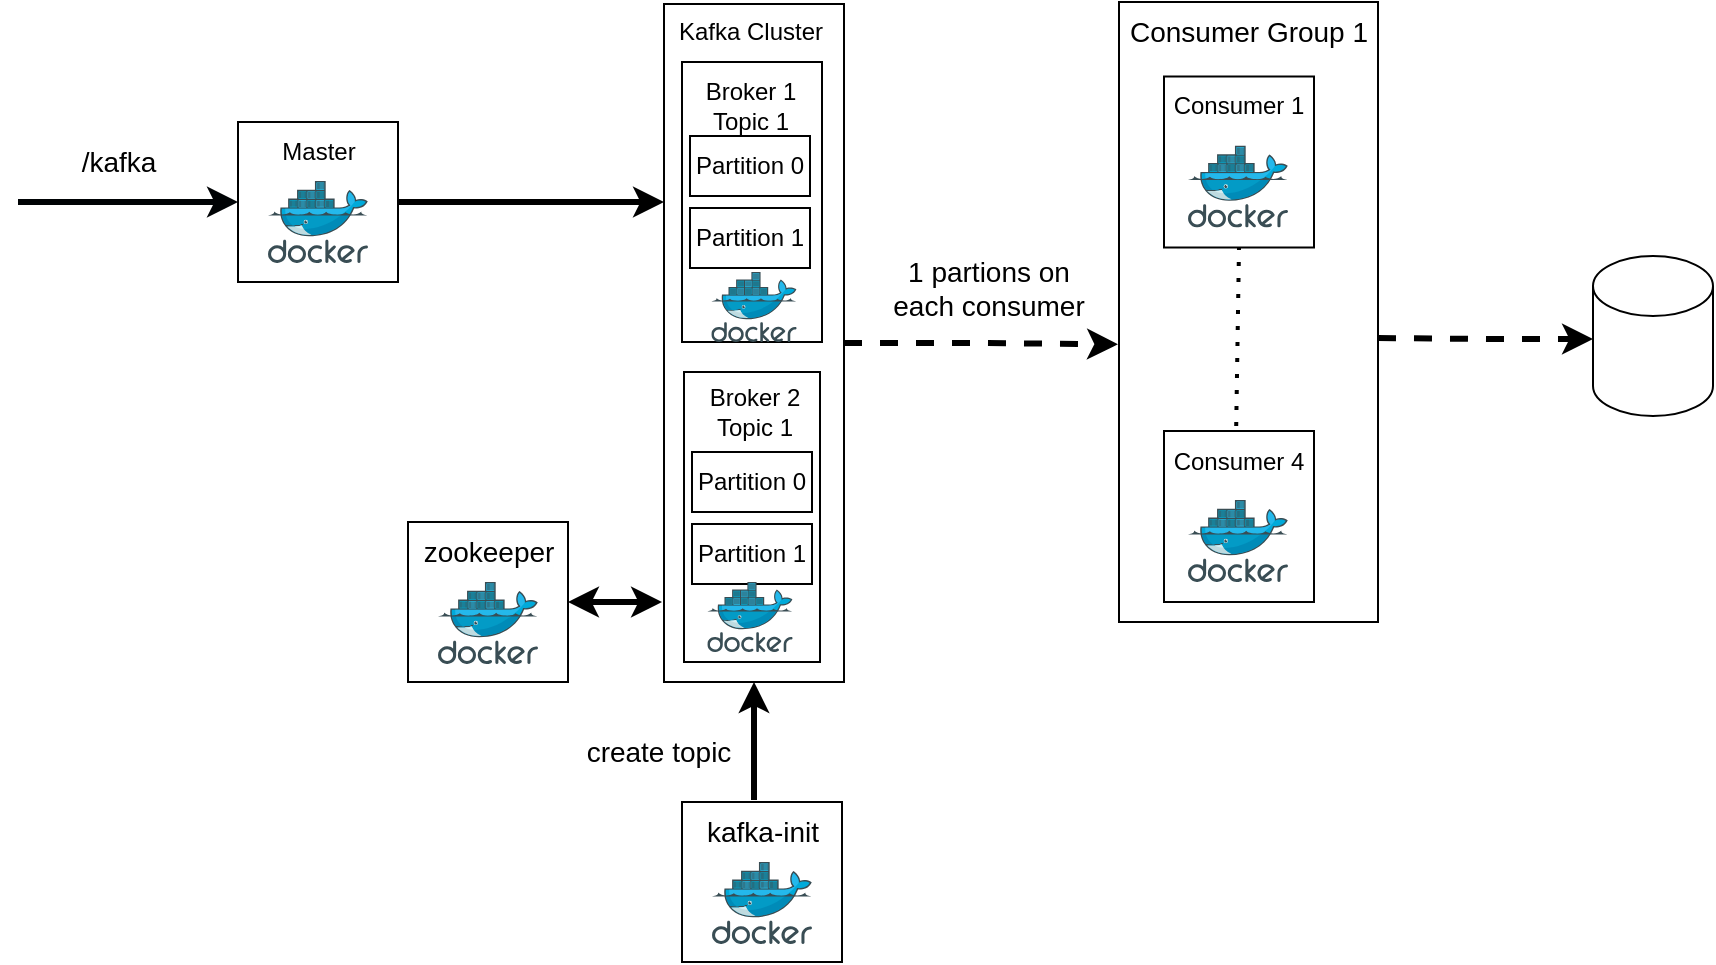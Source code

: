 <mxfile version="21.2.8" type="device">
  <diagram name="Page-1" id="FKkUJdt6P6mYZZZfsSgy">
    <mxGraphModel dx="1434" dy="774" grid="1" gridSize="10" guides="1" tooltips="1" connect="1" arrows="1" fold="1" page="1" pageScale="1" pageWidth="850" pageHeight="1100" math="0" shadow="0">
      <root>
        <mxCell id="0" />
        <mxCell id="1" parent="0" />
        <mxCell id="dgz8Fy3ZjkH41GFaiTmQ-26" style="edgeStyle=orthogonalEdgeStyle;rounded=0;orthogonalLoop=1;jettySize=auto;html=1;exitX=1;exitY=0.5;exitDx=0;exitDy=0;entryX=0;entryY=0;entryDx=0;entryDy=52.5;entryPerimeter=0;strokeWidth=3;dashed=1;" edge="1" parent="1">
          <mxGeometry relative="1" as="geometry">
            <mxPoint x="780" y="408" as="sourcePoint" />
            <mxPoint x="887.5" y="408.5" as="targetPoint" />
          </mxGeometry>
        </mxCell>
        <mxCell id="dgz8Fy3ZjkH41GFaiTmQ-6" value="" style="rounded=0;whiteSpace=wrap;html=1;" vertex="1" parent="1">
          <mxGeometry x="650.5" y="240" width="129.5" height="310" as="geometry" />
        </mxCell>
        <mxCell id="bJUq3DUy4A8ikL43-R-6-14" value="&lt;font style=&quot;font-size: 14px;&quot;&gt;Consumer Group 1&lt;/font&gt;" style="text;html=1;align=center;verticalAlign=middle;resizable=0;points=[];autosize=1;strokeColor=none;fillColor=none;" parent="1" vertex="1">
          <mxGeometry x="645.25" y="240" width="140" height="30" as="geometry" />
        </mxCell>
        <mxCell id="dgz8Fy3ZjkH41GFaiTmQ-11" style="edgeStyle=orthogonalEdgeStyle;rounded=0;orthogonalLoop=1;jettySize=auto;html=1;exitX=1;exitY=0.5;exitDx=0;exitDy=0;entryX=0;entryY=0.292;entryDx=0;entryDy=0;entryPerimeter=0;strokeWidth=3;" edge="1" parent="1" source="bJUq3DUy4A8ikL43-R-6-4" target="bJUq3DUy4A8ikL43-R-6-36">
          <mxGeometry relative="1" as="geometry" />
        </mxCell>
        <mxCell id="bJUq3DUy4A8ikL43-R-6-4" value="" style="whiteSpace=wrap;html=1;aspect=fixed;" parent="1" vertex="1">
          <mxGeometry x="210" y="300" width="80" height="80" as="geometry" />
        </mxCell>
        <mxCell id="bJUq3DUy4A8ikL43-R-6-3" value="" style="image;sketch=0;aspect=fixed;html=1;points=[];align=center;fontSize=12;image=img/lib/mscae/Docker.svg;" parent="1" vertex="1">
          <mxGeometry x="225" y="329.5" width="50" height="41" as="geometry" />
        </mxCell>
        <mxCell id="bJUq3DUy4A8ikL43-R-6-5" value="Master" style="text;html=1;align=center;verticalAlign=middle;resizable=0;points=[];autosize=1;strokeColor=none;fillColor=none;" parent="1" vertex="1">
          <mxGeometry x="220" y="300" width="60" height="30" as="geometry" />
        </mxCell>
        <mxCell id="bJUq3DUy4A8ikL43-R-6-17" value="" style="endArrow=classic;html=1;rounded=0;entryX=0;entryY=0.5;entryDx=0;entryDy=0;strokeWidth=3;fillColor=#1ba1e2;strokeColor=#000305;" parent="1" target="bJUq3DUy4A8ikL43-R-6-4" edge="1">
          <mxGeometry width="50" height="50" relative="1" as="geometry">
            <mxPoint x="100" y="340" as="sourcePoint" />
            <mxPoint x="180" y="400" as="targetPoint" />
            <Array as="points">
              <mxPoint x="160" y="340" />
            </Array>
          </mxGeometry>
        </mxCell>
        <mxCell id="bJUq3DUy4A8ikL43-R-6-20" value="&lt;font style=&quot;font-size: 14px;&quot;&gt;/kafka&lt;/font&gt;" style="text;html=1;align=center;verticalAlign=middle;resizable=0;points=[];autosize=1;strokeColor=none;fillColor=none;" parent="1" vertex="1">
          <mxGeometry x="120" y="305" width="60" height="30" as="geometry" />
        </mxCell>
        <mxCell id="dgz8Fy3ZjkH41GFaiTmQ-15" style="edgeStyle=orthogonalEdgeStyle;rounded=0;orthogonalLoop=1;jettySize=auto;html=1;exitX=0.5;exitY=1;exitDx=0;exitDy=0;entryX=0.45;entryY=-0.033;entryDx=0;entryDy=0;entryPerimeter=0;endArrow=none;endFill=0;startArrow=classic;startFill=1;strokeWidth=3;" edge="1" parent="1" source="bJUq3DUy4A8ikL43-R-6-36" target="bJUq3DUy4A8ikL43-R-6-55">
          <mxGeometry relative="1" as="geometry" />
        </mxCell>
        <mxCell id="dgz8Fy3ZjkH41GFaiTmQ-18" style="edgeStyle=orthogonalEdgeStyle;rounded=0;orthogonalLoop=1;jettySize=auto;html=1;exitX=1;exitY=0.5;exitDx=0;exitDy=0;entryX=-0.004;entryY=0.552;entryDx=0;entryDy=0;entryPerimeter=0;strokeWidth=3;dashed=1;" edge="1" parent="1" source="bJUq3DUy4A8ikL43-R-6-36" target="dgz8Fy3ZjkH41GFaiTmQ-6">
          <mxGeometry relative="1" as="geometry" />
        </mxCell>
        <mxCell id="bJUq3DUy4A8ikL43-R-6-36" value="" style="rounded=0;whiteSpace=wrap;html=1;" parent="1" vertex="1">
          <mxGeometry x="423" y="241" width="90" height="339" as="geometry" />
        </mxCell>
        <mxCell id="bJUq3DUy4A8ikL43-R-6-37" value="" style="rounded=0;whiteSpace=wrap;html=1;" parent="1" vertex="1">
          <mxGeometry x="432" y="270" width="70" height="140" as="geometry" />
        </mxCell>
        <mxCell id="bJUq3DUy4A8ikL43-R-6-38" value="Broker 1&lt;br&gt;Topic 1" style="text;html=1;align=center;verticalAlign=middle;resizable=0;points=[];autosize=1;strokeColor=none;fillColor=none;" parent="1" vertex="1">
          <mxGeometry x="431" y="272" width="70" height="40" as="geometry" />
        </mxCell>
        <mxCell id="bJUq3DUy4A8ikL43-R-6-39" value="" style="rounded=0;whiteSpace=wrap;html=1;" parent="1" vertex="1">
          <mxGeometry x="673" y="277.25" width="75" height="85.5" as="geometry" />
        </mxCell>
        <mxCell id="bJUq3DUy4A8ikL43-R-6-40" value="Partition 0" style="rounded=0;whiteSpace=wrap;html=1;" parent="1" vertex="1">
          <mxGeometry x="436" y="307" width="60" height="30" as="geometry" />
        </mxCell>
        <mxCell id="bJUq3DUy4A8ikL43-R-6-41" value="Kafka Cluster" style="text;html=1;align=center;verticalAlign=middle;resizable=0;points=[];autosize=1;strokeColor=none;fillColor=none;" parent="1" vertex="1">
          <mxGeometry x="416" y="240" width="100" height="30" as="geometry" />
        </mxCell>
        <mxCell id="dgz8Fy3ZjkH41GFaiTmQ-14" style="edgeStyle=orthogonalEdgeStyle;rounded=0;orthogonalLoop=1;jettySize=auto;html=1;exitX=1;exitY=0.5;exitDx=0;exitDy=0;entryX=-0.011;entryY=0.882;entryDx=0;entryDy=0;entryPerimeter=0;strokeWidth=3;startArrow=classic;startFill=1;" edge="1" parent="1" source="bJUq3DUy4A8ikL43-R-6-49" target="bJUq3DUy4A8ikL43-R-6-36">
          <mxGeometry relative="1" as="geometry" />
        </mxCell>
        <mxCell id="bJUq3DUy4A8ikL43-R-6-49" value="" style="whiteSpace=wrap;html=1;aspect=fixed;" parent="1" vertex="1">
          <mxGeometry x="295" y="500" width="80" height="80" as="geometry" />
        </mxCell>
        <mxCell id="bJUq3DUy4A8ikL43-R-6-50" value="&lt;font style=&quot;font-size: 14px;&quot;&gt;zookeeper&lt;/font&gt;" style="text;html=1;align=center;verticalAlign=middle;resizable=0;points=[];autosize=1;strokeColor=none;fillColor=none;" parent="1" vertex="1">
          <mxGeometry x="290" y="500" width="90" height="30" as="geometry" />
        </mxCell>
        <mxCell id="bJUq3DUy4A8ikL43-R-6-51" value="" style="image;sketch=0;aspect=fixed;html=1;points=[];align=center;fontSize=12;image=img/lib/mscae/Docker.svg;" parent="1" vertex="1">
          <mxGeometry x="310" y="530" width="50" height="41" as="geometry" />
        </mxCell>
        <mxCell id="bJUq3DUy4A8ikL43-R-6-53" value="" style="whiteSpace=wrap;html=1;aspect=fixed;" parent="1" vertex="1">
          <mxGeometry x="432" y="640" width="80" height="80" as="geometry" />
        </mxCell>
        <mxCell id="bJUq3DUy4A8ikL43-R-6-54" value="" style="image;sketch=0;aspect=fixed;html=1;points=[];align=center;fontSize=12;image=img/lib/mscae/Docker.svg;" parent="1" vertex="1">
          <mxGeometry x="447" y="670" width="50" height="41" as="geometry" />
        </mxCell>
        <mxCell id="bJUq3DUy4A8ikL43-R-6-55" value="&lt;font style=&quot;font-size: 14px;&quot;&gt;kafka-init&lt;/font&gt;" style="text;html=1;align=center;verticalAlign=middle;resizable=0;points=[];autosize=1;strokeColor=none;fillColor=none;" parent="1" vertex="1">
          <mxGeometry x="432" y="640" width="80" height="30" as="geometry" />
        </mxCell>
        <mxCell id="bJUq3DUy4A8ikL43-R-6-57" value="&lt;font style=&quot;font-size: 14px;&quot;&gt;create topic&lt;/font&gt;" style="text;html=1;align=center;verticalAlign=middle;resizable=0;points=[];autosize=1;strokeColor=none;fillColor=none;" parent="1" vertex="1">
          <mxGeometry x="370" y="600" width="100" height="30" as="geometry" />
        </mxCell>
        <mxCell id="dgz8Fy3ZjkH41GFaiTmQ-3" value="Partition 1" style="rounded=0;whiteSpace=wrap;html=1;" vertex="1" parent="1">
          <mxGeometry x="436" y="343" width="60" height="30" as="geometry" />
        </mxCell>
        <mxCell id="dgz8Fy3ZjkH41GFaiTmQ-7" value="Consumer 1" style="text;html=1;align=center;verticalAlign=middle;resizable=0;points=[];autosize=1;strokeColor=none;fillColor=none;" vertex="1" parent="1">
          <mxGeometry x="665" y="277.25" width="90" height="30" as="geometry" />
        </mxCell>
        <mxCell id="bJUq3DUy4A8ikL43-R-6-13" value="" style="image;sketch=0;aspect=fixed;html=1;points=[];align=center;fontSize=12;image=img/lib/mscae/Docker.svg;" parent="1" vertex="1">
          <mxGeometry x="685" y="311.75" width="50" height="41" as="geometry" />
        </mxCell>
        <mxCell id="dgz8Fy3ZjkH41GFaiTmQ-8" value="" style="rounded=0;whiteSpace=wrap;html=1;" vertex="1" parent="1">
          <mxGeometry x="673" y="454.5" width="75" height="85.5" as="geometry" />
        </mxCell>
        <mxCell id="dgz8Fy3ZjkH41GFaiTmQ-9" value="Consumer 4" style="text;html=1;align=center;verticalAlign=middle;resizable=0;points=[];autosize=1;strokeColor=none;fillColor=none;" vertex="1" parent="1">
          <mxGeometry x="665" y="454.5" width="90" height="30" as="geometry" />
        </mxCell>
        <mxCell id="dgz8Fy3ZjkH41GFaiTmQ-10" value="" style="image;sketch=0;aspect=fixed;html=1;points=[];align=center;fontSize=12;image=img/lib/mscae/Docker.svg;" vertex="1" parent="1">
          <mxGeometry x="685" y="489" width="50" height="41" as="geometry" />
        </mxCell>
        <mxCell id="dgz8Fy3ZjkH41GFaiTmQ-12" value="" style="endArrow=none;dashed=1;html=1;dashPattern=1 3;strokeWidth=2;rounded=0;entryX=0.5;entryY=1;entryDx=0;entryDy=0;exitX=0.49;exitY=-0.083;exitDx=0;exitDy=0;exitPerimeter=0;" edge="1" parent="1" source="dgz8Fy3ZjkH41GFaiTmQ-9" target="bJUq3DUy4A8ikL43-R-6-39">
          <mxGeometry width="50" height="50" relative="1" as="geometry">
            <mxPoint x="670" y="430" as="sourcePoint" />
            <mxPoint x="720" y="380" as="targetPoint" />
          </mxGeometry>
        </mxCell>
        <mxCell id="dgz8Fy3ZjkH41GFaiTmQ-16" value="" style="rounded=0;whiteSpace=wrap;html=1;" vertex="1" parent="1">
          <mxGeometry x="433" y="425" width="68" height="145" as="geometry" />
        </mxCell>
        <mxCell id="dgz8Fy3ZjkH41GFaiTmQ-17" value="Broker 2&lt;br&gt;Topic 1" style="text;html=1;align=center;verticalAlign=middle;resizable=0;points=[];autosize=1;strokeColor=none;fillColor=none;" vertex="1" parent="1">
          <mxGeometry x="433" y="425" width="70" height="40" as="geometry" />
        </mxCell>
        <mxCell id="dgz8Fy3ZjkH41GFaiTmQ-4" value="Partition 0" style="rounded=0;whiteSpace=wrap;html=1;" vertex="1" parent="1">
          <mxGeometry x="437" y="465" width="60" height="30" as="geometry" />
        </mxCell>
        <mxCell id="dgz8Fy3ZjkH41GFaiTmQ-5" value="Partition 1" style="rounded=0;whiteSpace=wrap;html=1;" vertex="1" parent="1">
          <mxGeometry x="437" y="501" width="60" height="30" as="geometry" />
        </mxCell>
        <mxCell id="dgz8Fy3ZjkH41GFaiTmQ-19" value="&lt;font style=&quot;font-size: 14px;&quot;&gt;1 partions on&lt;br&gt;each consumer&lt;/font&gt;" style="text;html=1;align=center;verticalAlign=middle;resizable=0;points=[];autosize=1;strokeColor=none;fillColor=none;" vertex="1" parent="1">
          <mxGeometry x="525" y="357.75" width="120" height="50" as="geometry" />
        </mxCell>
        <mxCell id="bJUq3DUy4A8ikL43-R-6-48" value="" style="image;sketch=0;aspect=fixed;html=1;points=[];align=center;fontSize=12;image=img/lib/mscae/Docker.svg;" parent="1" vertex="1">
          <mxGeometry x="444.65" y="530" width="42.7" height="35.01" as="geometry" />
        </mxCell>
        <mxCell id="dgz8Fy3ZjkH41GFaiTmQ-20" value="" style="image;sketch=0;aspect=fixed;html=1;points=[];align=center;fontSize=12;image=img/lib/mscae/Docker.svg;" vertex="1" parent="1">
          <mxGeometry x="446.65" y="374.99" width="42.7" height="35.01" as="geometry" />
        </mxCell>
        <mxCell id="dgz8Fy3ZjkH41GFaiTmQ-24" value="" style="shape=cylinder3;whiteSpace=wrap;html=1;boundedLbl=1;backgroundOutline=1;size=15;" vertex="1" parent="1">
          <mxGeometry x="887.5" y="367" width="60" height="80" as="geometry" />
        </mxCell>
        <mxCell id="dgz8Fy3ZjkH41GFaiTmQ-23" value="" style="shape=image;verticalLabelPosition=bottom;labelBackgroundColor=default;verticalAlign=top;aspect=fixed;imageAspect=0;image=https://upload.wikimedia.org/wikipedia/commons/thumb/2/29/Postgresql_elephant.svg/1200px-Postgresql_elephant.svg.png;" vertex="1" parent="1">
          <mxGeometry x="896.33" y="400" width="42.34" height="43.69" as="geometry" />
        </mxCell>
      </root>
    </mxGraphModel>
  </diagram>
</mxfile>
